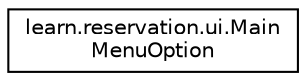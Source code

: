 digraph "Graphical Class Hierarchy"
{
 // LATEX_PDF_SIZE
  edge [fontname="Helvetica",fontsize="10",labelfontname="Helvetica",labelfontsize="10"];
  node [fontname="Helvetica",fontsize="10",shape=record];
  rankdir="LR";
  Node0 [label="learn.reservation.ui.Main\lMenuOption",height=0.2,width=0.4,color="black", fillcolor="white", style="filled",URL="$enumlearn_1_1reservation_1_1ui_1_1_main_menu_option.html",tooltip=" "];
}
